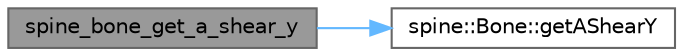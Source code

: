 digraph "spine_bone_get_a_shear_y"
{
 // LATEX_PDF_SIZE
  bgcolor="transparent";
  edge [fontname=Helvetica,fontsize=10,labelfontname=Helvetica,labelfontsize=10];
  node [fontname=Helvetica,fontsize=10,shape=box,height=0.2,width=0.4];
  rankdir="LR";
  Node1 [id="Node000001",label="spine_bone_get_a_shear_y",height=0.2,width=0.4,color="gray40", fillcolor="grey60", style="filled", fontcolor="black",tooltip=" "];
  Node1 -> Node2 [id="edge1_Node000001_Node000002",color="steelblue1",style="solid",tooltip=" "];
  Node2 [id="Node000002",label="spine::Bone::getAShearY",height=0.2,width=0.4,color="grey40", fillcolor="white", style="filled",URL="$classspine_1_1_bone.html#ae96cf5f4ee275660f44c046c3b143d0f",tooltip="The applied local shearY."];
}

